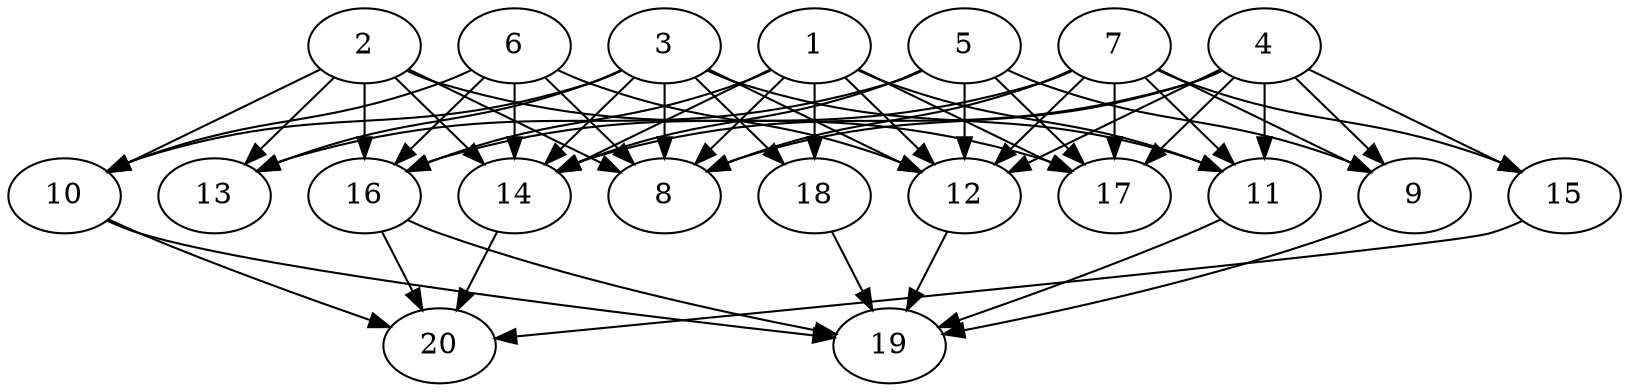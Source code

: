 // DAG automatically generated by daggen at Wed Jul 24 21:20:07 2019
// ./daggen --dot -n 20 --ccr 0.5 --fat 0.8 --regular 0.5 --density 0.8 --mindata 5242880 --maxdata 52428800 
digraph G {
  1 [size="59148288", alpha="0.11", expect_size="29574144"] 
  1 -> 8 [size ="29574144"]
  1 -> 11 [size ="29574144"]
  1 -> 12 [size ="29574144"]
  1 -> 14 [size ="29574144"]
  1 -> 16 [size ="29574144"]
  1 -> 17 [size ="29574144"]
  1 -> 18 [size ="29574144"]
  2 [size="34492416", alpha="0.12", expect_size="17246208"] 
  2 -> 8 [size ="17246208"]
  2 -> 10 [size ="17246208"]
  2 -> 13 [size ="17246208"]
  2 -> 14 [size ="17246208"]
  2 -> 16 [size ="17246208"]
  2 -> 17 [size ="17246208"]
  3 [size="59011072", alpha="0.18", expect_size="29505536"] 
  3 -> 8 [size ="29505536"]
  3 -> 10 [size ="29505536"]
  3 -> 11 [size ="29505536"]
  3 -> 12 [size ="29505536"]
  3 -> 13 [size ="29505536"]
  3 -> 14 [size ="29505536"]
  3 -> 18 [size ="29505536"]
  4 [size="76636160", alpha="0.02", expect_size="38318080"] 
  4 -> 8 [size ="38318080"]
  4 -> 9 [size ="38318080"]
  4 -> 11 [size ="38318080"]
  4 -> 12 [size ="38318080"]
  4 -> 14 [size ="38318080"]
  4 -> 15 [size ="38318080"]
  4 -> 17 [size ="38318080"]
  5 [size="58472448", alpha="0.02", expect_size="29236224"] 
  5 -> 9 [size ="29236224"]
  5 -> 12 [size ="29236224"]
  5 -> 13 [size ="29236224"]
  5 -> 14 [size ="29236224"]
  5 -> 17 [size ="29236224"]
  6 [size="21028864", alpha="0.12", expect_size="10514432"] 
  6 -> 8 [size ="10514432"]
  6 -> 10 [size ="10514432"]
  6 -> 12 [size ="10514432"]
  6 -> 14 [size ="10514432"]
  6 -> 16 [size ="10514432"]
  7 [size="35962880", alpha="0.14", expect_size="17981440"] 
  7 -> 8 [size ="17981440"]
  7 -> 9 [size ="17981440"]
  7 -> 11 [size ="17981440"]
  7 -> 12 [size ="17981440"]
  7 -> 15 [size ="17981440"]
  7 -> 16 [size ="17981440"]
  7 -> 17 [size ="17981440"]
  8 [size="44998656", alpha="0.03", expect_size="22499328"] 
  9 [size="38946816", alpha="0.08", expect_size="19473408"] 
  9 -> 19 [size ="19473408"]
  10 [size="68163584", alpha="0.02", expect_size="34081792"] 
  10 -> 19 [size ="34081792"]
  10 -> 20 [size ="34081792"]
  11 [size="42014720", alpha="0.06", expect_size="21007360"] 
  11 -> 19 [size ="21007360"]
  12 [size="92606464", alpha="0.16", expect_size="46303232"] 
  12 -> 19 [size ="46303232"]
  13 [size="55666688", alpha="0.03", expect_size="27833344"] 
  14 [size="44918784", alpha="0.12", expect_size="22459392"] 
  14 -> 20 [size ="22459392"]
  15 [size="54423552", alpha="0.03", expect_size="27211776"] 
  15 -> 20 [size ="27211776"]
  16 [size="64448512", alpha="0.19", expect_size="32224256"] 
  16 -> 19 [size ="32224256"]
  16 -> 20 [size ="32224256"]
  17 [size="24819712", alpha="0.03", expect_size="12409856"] 
  18 [size="90306560", alpha="0.06", expect_size="45153280"] 
  18 -> 19 [size ="45153280"]
  19 [size="11431936", alpha="0.10", expect_size="5715968"] 
  20 [size="48232448", alpha="0.20", expect_size="24116224"] 
}
